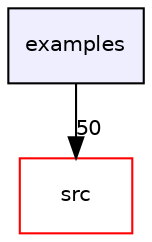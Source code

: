 digraph "/Users/travis/build/hypro/hypro/examples" {
  compound=true
  node [ fontsize="10", fontname="Helvetica"];
  edge [ labelfontsize="10", labelfontname="Helvetica"];
  dir_d28a4824dc47e487b107a5db32ef43c4 [shape=box, label="examples", style="filled", fillcolor="#eeeeff", pencolor="black", URL="dir_d28a4824dc47e487b107a5db32ef43c4.html"];
  dir_68267d1309a1af8e8297ef4c3efbcdba [shape=box label="src" fillcolor="white" style="filled" color="red" URL="dir_68267d1309a1af8e8297ef4c3efbcdba.html"];
  dir_d28a4824dc47e487b107a5db32ef43c4->dir_68267d1309a1af8e8297ef4c3efbcdba [headlabel="50", labeldistance=1.5 headhref="dir_000000_000001.html"];
}
